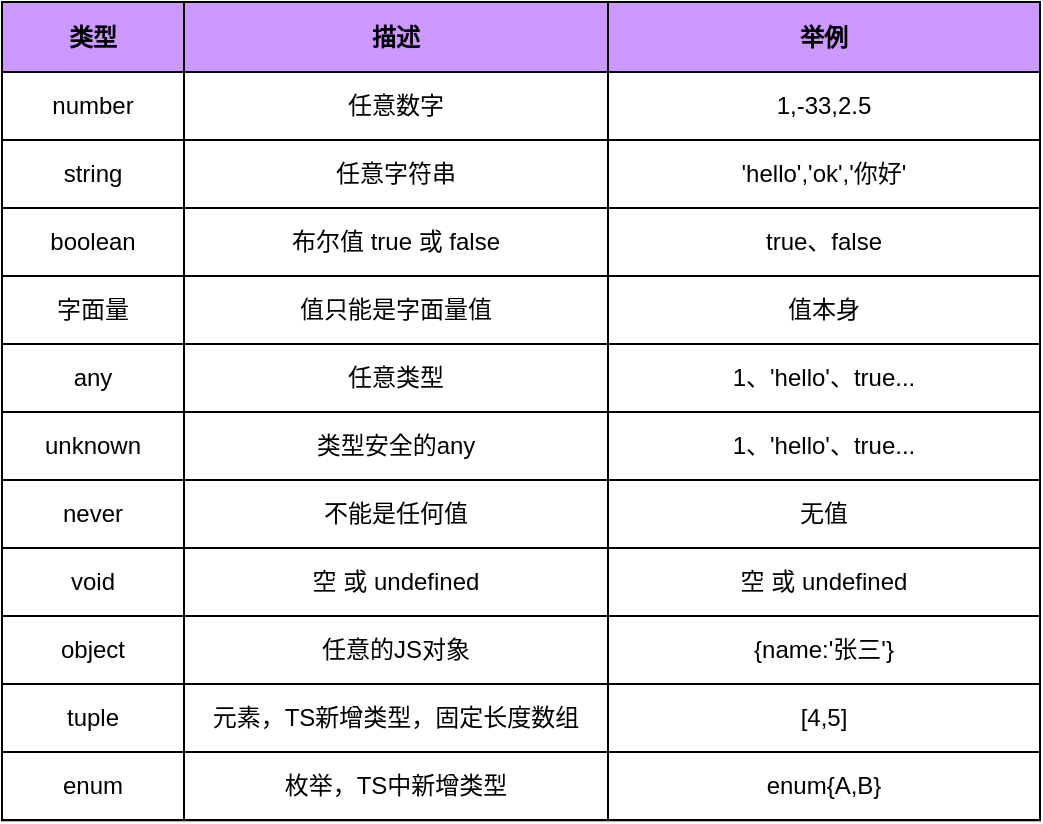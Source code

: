<mxfile version="23.0.1" type="github">
  <diagram name="第 1 页" id="SxWvQ7bKL3kUfT0Mr41N">
    <mxGraphModel dx="1050" dy="522" grid="0" gridSize="10" guides="1" tooltips="1" connect="1" arrows="1" fold="1" page="1" pageScale="1" pageWidth="1920" pageHeight="1200" math="0" shadow="0">
      <root>
        <mxCell id="0" />
        <mxCell id="1" parent="0" />
        <mxCell id="DQ7LNDflwWZlg0PSTrVs-1" value="" style="childLayout=tableLayout;recursiveResize=0;shadow=0;fillColor=none;" vertex="1" parent="1">
          <mxGeometry x="291" y="179" width="519" height="409.15" as="geometry" />
        </mxCell>
        <mxCell id="DQ7LNDflwWZlg0PSTrVs-2" value="" style="shape=tableRow;horizontal=0;startSize=0;swimlaneHead=0;swimlaneBody=0;top=0;left=0;bottom=0;right=0;dropTarget=0;collapsible=0;recursiveResize=0;expand=0;fontStyle=0;fillColor=none;strokeColor=inherit;" vertex="1" parent="DQ7LNDflwWZlg0PSTrVs-1">
          <mxGeometry width="519" height="35" as="geometry" />
        </mxCell>
        <mxCell id="DQ7LNDflwWZlg0PSTrVs-3" value="类型" style="connectable=0;recursiveResize=0;strokeColor=inherit;fillColor=#CC99FF;align=center;whiteSpace=wrap;html=1;fontStyle=1" vertex="1" parent="DQ7LNDflwWZlg0PSTrVs-2">
          <mxGeometry width="91" height="35" as="geometry">
            <mxRectangle width="91" height="35" as="alternateBounds" />
          </mxGeometry>
        </mxCell>
        <mxCell id="DQ7LNDflwWZlg0PSTrVs-4" value="描述" style="connectable=0;recursiveResize=0;strokeColor=inherit;fillColor=#CC99FF;align=center;whiteSpace=wrap;html=1;fontStyle=1" vertex="1" parent="DQ7LNDflwWZlg0PSTrVs-2">
          <mxGeometry x="91" width="212" height="35" as="geometry">
            <mxRectangle width="212" height="35" as="alternateBounds" />
          </mxGeometry>
        </mxCell>
        <mxCell id="DQ7LNDflwWZlg0PSTrVs-5" value="举例" style="connectable=0;recursiveResize=0;strokeColor=inherit;fillColor=#CC99FF;align=center;whiteSpace=wrap;html=1;fontStyle=1" vertex="1" parent="DQ7LNDflwWZlg0PSTrVs-2">
          <mxGeometry x="303" width="216" height="35" as="geometry">
            <mxRectangle width="216" height="35" as="alternateBounds" />
          </mxGeometry>
        </mxCell>
        <mxCell id="DQ7LNDflwWZlg0PSTrVs-6" style="shape=tableRow;horizontal=0;startSize=0;swimlaneHead=0;swimlaneBody=0;top=0;left=0;bottom=0;right=0;dropTarget=0;collapsible=0;recursiveResize=0;expand=0;fontStyle=0;fillColor=none;strokeColor=inherit;" vertex="1" parent="DQ7LNDflwWZlg0PSTrVs-1">
          <mxGeometry y="35" width="519" height="34" as="geometry" />
        </mxCell>
        <mxCell id="DQ7LNDflwWZlg0PSTrVs-7" value="number" style="connectable=0;recursiveResize=0;strokeColor=inherit;fillColor=none;align=center;whiteSpace=wrap;html=1;" vertex="1" parent="DQ7LNDflwWZlg0PSTrVs-6">
          <mxGeometry width="91" height="34" as="geometry">
            <mxRectangle width="91" height="34" as="alternateBounds" />
          </mxGeometry>
        </mxCell>
        <mxCell id="DQ7LNDflwWZlg0PSTrVs-8" value="任意数字" style="connectable=0;recursiveResize=0;strokeColor=inherit;fillColor=none;align=center;whiteSpace=wrap;html=1;" vertex="1" parent="DQ7LNDflwWZlg0PSTrVs-6">
          <mxGeometry x="91" width="212" height="34" as="geometry">
            <mxRectangle width="212" height="34" as="alternateBounds" />
          </mxGeometry>
        </mxCell>
        <mxCell id="DQ7LNDflwWZlg0PSTrVs-9" value="1,-33,2.5" style="connectable=0;recursiveResize=0;strokeColor=inherit;fillColor=none;align=center;whiteSpace=wrap;html=1;" vertex="1" parent="DQ7LNDflwWZlg0PSTrVs-6">
          <mxGeometry x="303" width="216" height="34" as="geometry">
            <mxRectangle width="216" height="34" as="alternateBounds" />
          </mxGeometry>
        </mxCell>
        <mxCell id="DQ7LNDflwWZlg0PSTrVs-10" style="shape=tableRow;horizontal=0;startSize=0;swimlaneHead=0;swimlaneBody=0;top=0;left=0;bottom=0;right=0;dropTarget=0;collapsible=0;recursiveResize=0;expand=0;fontStyle=0;fillColor=none;strokeColor=inherit;" vertex="1" parent="DQ7LNDflwWZlg0PSTrVs-1">
          <mxGeometry y="69" width="519" height="34" as="geometry" />
        </mxCell>
        <mxCell id="DQ7LNDflwWZlg0PSTrVs-11" value="string" style="connectable=0;recursiveResize=0;strokeColor=inherit;fillColor=none;align=center;whiteSpace=wrap;html=1;" vertex="1" parent="DQ7LNDflwWZlg0PSTrVs-10">
          <mxGeometry width="91" height="34" as="geometry">
            <mxRectangle width="91" height="34" as="alternateBounds" />
          </mxGeometry>
        </mxCell>
        <mxCell id="DQ7LNDflwWZlg0PSTrVs-12" value="任意字符串" style="connectable=0;recursiveResize=0;strokeColor=inherit;fillColor=none;align=center;whiteSpace=wrap;html=1;" vertex="1" parent="DQ7LNDflwWZlg0PSTrVs-10">
          <mxGeometry x="91" width="212" height="34" as="geometry">
            <mxRectangle width="212" height="34" as="alternateBounds" />
          </mxGeometry>
        </mxCell>
        <mxCell id="DQ7LNDflwWZlg0PSTrVs-13" value="&#39;hello&#39;,&#39;ok&#39;,&#39;你好&#39;" style="connectable=0;recursiveResize=0;strokeColor=inherit;fillColor=none;align=center;whiteSpace=wrap;html=1;" vertex="1" parent="DQ7LNDflwWZlg0PSTrVs-10">
          <mxGeometry x="303" width="216" height="34" as="geometry">
            <mxRectangle width="216" height="34" as="alternateBounds" />
          </mxGeometry>
        </mxCell>
        <mxCell id="DQ7LNDflwWZlg0PSTrVs-18" style="shape=tableRow;horizontal=0;startSize=0;swimlaneHead=0;swimlaneBody=0;top=0;left=0;bottom=0;right=0;dropTarget=0;collapsible=0;recursiveResize=0;expand=0;fontStyle=0;fillColor=none;strokeColor=inherit;" vertex="1" parent="DQ7LNDflwWZlg0PSTrVs-1">
          <mxGeometry y="103" width="519" height="34" as="geometry" />
        </mxCell>
        <mxCell id="DQ7LNDflwWZlg0PSTrVs-19" value="boolean" style="connectable=0;recursiveResize=0;strokeColor=inherit;fillColor=none;align=center;whiteSpace=wrap;html=1;" vertex="1" parent="DQ7LNDflwWZlg0PSTrVs-18">
          <mxGeometry width="91" height="34" as="geometry">
            <mxRectangle width="91" height="34" as="alternateBounds" />
          </mxGeometry>
        </mxCell>
        <mxCell id="DQ7LNDflwWZlg0PSTrVs-20" value="布尔值 true 或 false" style="connectable=0;recursiveResize=0;strokeColor=inherit;fillColor=none;align=center;whiteSpace=wrap;html=1;" vertex="1" parent="DQ7LNDflwWZlg0PSTrVs-18">
          <mxGeometry x="91" width="212" height="34" as="geometry">
            <mxRectangle width="212" height="34" as="alternateBounds" />
          </mxGeometry>
        </mxCell>
        <mxCell id="DQ7LNDflwWZlg0PSTrVs-21" value="true、false" style="connectable=0;recursiveResize=0;strokeColor=inherit;fillColor=none;align=center;whiteSpace=wrap;html=1;" vertex="1" parent="DQ7LNDflwWZlg0PSTrVs-18">
          <mxGeometry x="303" width="216" height="34" as="geometry">
            <mxRectangle width="216" height="34" as="alternateBounds" />
          </mxGeometry>
        </mxCell>
        <mxCell id="DQ7LNDflwWZlg0PSTrVs-22" style="shape=tableRow;horizontal=0;startSize=0;swimlaneHead=0;swimlaneBody=0;top=0;left=0;bottom=0;right=0;dropTarget=0;collapsible=0;recursiveResize=0;expand=0;fontStyle=0;fillColor=none;strokeColor=inherit;" vertex="1" parent="DQ7LNDflwWZlg0PSTrVs-1">
          <mxGeometry y="137" width="519" height="34" as="geometry" />
        </mxCell>
        <mxCell id="DQ7LNDflwWZlg0PSTrVs-23" value="字面量" style="connectable=0;recursiveResize=0;strokeColor=inherit;fillColor=none;align=center;whiteSpace=wrap;html=1;" vertex="1" parent="DQ7LNDflwWZlg0PSTrVs-22">
          <mxGeometry width="91" height="34" as="geometry">
            <mxRectangle width="91" height="34" as="alternateBounds" />
          </mxGeometry>
        </mxCell>
        <mxCell id="DQ7LNDflwWZlg0PSTrVs-24" value="值只能是字面量值" style="connectable=0;recursiveResize=0;strokeColor=inherit;fillColor=none;align=center;whiteSpace=wrap;html=1;" vertex="1" parent="DQ7LNDflwWZlg0PSTrVs-22">
          <mxGeometry x="91" width="212" height="34" as="geometry">
            <mxRectangle width="212" height="34" as="alternateBounds" />
          </mxGeometry>
        </mxCell>
        <mxCell id="DQ7LNDflwWZlg0PSTrVs-25" value="值本身" style="connectable=0;recursiveResize=0;strokeColor=inherit;fillColor=none;align=center;whiteSpace=wrap;html=1;" vertex="1" parent="DQ7LNDflwWZlg0PSTrVs-22">
          <mxGeometry x="303" width="216" height="34" as="geometry">
            <mxRectangle width="216" height="34" as="alternateBounds" />
          </mxGeometry>
        </mxCell>
        <mxCell id="DQ7LNDflwWZlg0PSTrVs-26" style="shape=tableRow;horizontal=0;startSize=0;swimlaneHead=0;swimlaneBody=0;top=0;left=0;bottom=0;right=0;dropTarget=0;collapsible=0;recursiveResize=0;expand=0;fontStyle=0;fillColor=none;strokeColor=inherit;" vertex="1" parent="DQ7LNDflwWZlg0PSTrVs-1">
          <mxGeometry y="171" width="519" height="34" as="geometry" />
        </mxCell>
        <mxCell id="DQ7LNDflwWZlg0PSTrVs-27" value="any" style="connectable=0;recursiveResize=0;strokeColor=inherit;fillColor=none;align=center;whiteSpace=wrap;html=1;" vertex="1" parent="DQ7LNDflwWZlg0PSTrVs-26">
          <mxGeometry width="91" height="34" as="geometry">
            <mxRectangle width="91" height="34" as="alternateBounds" />
          </mxGeometry>
        </mxCell>
        <mxCell id="DQ7LNDflwWZlg0PSTrVs-28" value="任意类型" style="connectable=0;recursiveResize=0;strokeColor=inherit;fillColor=none;align=center;whiteSpace=wrap;html=1;" vertex="1" parent="DQ7LNDflwWZlg0PSTrVs-26">
          <mxGeometry x="91" width="212" height="34" as="geometry">
            <mxRectangle width="212" height="34" as="alternateBounds" />
          </mxGeometry>
        </mxCell>
        <mxCell id="DQ7LNDflwWZlg0PSTrVs-29" value="1、&#39;hello&#39;、true..." style="connectable=0;recursiveResize=0;strokeColor=inherit;fillColor=none;align=center;whiteSpace=wrap;html=1;" vertex="1" parent="DQ7LNDflwWZlg0PSTrVs-26">
          <mxGeometry x="303" width="216" height="34" as="geometry">
            <mxRectangle width="216" height="34" as="alternateBounds" />
          </mxGeometry>
        </mxCell>
        <mxCell id="DQ7LNDflwWZlg0PSTrVs-30" style="shape=tableRow;horizontal=0;startSize=0;swimlaneHead=0;swimlaneBody=0;top=0;left=0;bottom=0;right=0;dropTarget=0;collapsible=0;recursiveResize=0;expand=0;fontStyle=0;fillColor=none;strokeColor=inherit;" vertex="1" parent="DQ7LNDflwWZlg0PSTrVs-1">
          <mxGeometry y="205" width="519" height="34" as="geometry" />
        </mxCell>
        <mxCell id="DQ7LNDflwWZlg0PSTrVs-31" value="unknown" style="connectable=0;recursiveResize=0;strokeColor=inherit;fillColor=none;align=center;whiteSpace=wrap;html=1;" vertex="1" parent="DQ7LNDflwWZlg0PSTrVs-30">
          <mxGeometry width="91" height="34" as="geometry">
            <mxRectangle width="91" height="34" as="alternateBounds" />
          </mxGeometry>
        </mxCell>
        <mxCell id="DQ7LNDflwWZlg0PSTrVs-32" value="类型安全的any" style="connectable=0;recursiveResize=0;strokeColor=inherit;fillColor=none;align=center;whiteSpace=wrap;html=1;" vertex="1" parent="DQ7LNDflwWZlg0PSTrVs-30">
          <mxGeometry x="91" width="212" height="34" as="geometry">
            <mxRectangle width="212" height="34" as="alternateBounds" />
          </mxGeometry>
        </mxCell>
        <mxCell id="DQ7LNDflwWZlg0PSTrVs-33" value="1、&#39;hello&#39;、true..." style="connectable=0;recursiveResize=0;strokeColor=inherit;fillColor=none;align=center;whiteSpace=wrap;html=1;" vertex="1" parent="DQ7LNDflwWZlg0PSTrVs-30">
          <mxGeometry x="303" width="216" height="34" as="geometry">
            <mxRectangle width="216" height="34" as="alternateBounds" />
          </mxGeometry>
        </mxCell>
        <mxCell id="DQ7LNDflwWZlg0PSTrVs-34" style="shape=tableRow;horizontal=0;startSize=0;swimlaneHead=0;swimlaneBody=0;top=0;left=0;bottom=0;right=0;dropTarget=0;collapsible=0;recursiveResize=0;expand=0;fontStyle=0;fillColor=none;strokeColor=inherit;" vertex="1" parent="DQ7LNDflwWZlg0PSTrVs-1">
          <mxGeometry y="239" width="519" height="34" as="geometry" />
        </mxCell>
        <mxCell id="DQ7LNDflwWZlg0PSTrVs-35" value="never" style="connectable=0;recursiveResize=0;strokeColor=inherit;fillColor=none;align=center;whiteSpace=wrap;html=1;" vertex="1" parent="DQ7LNDflwWZlg0PSTrVs-34">
          <mxGeometry width="91" height="34" as="geometry">
            <mxRectangle width="91" height="34" as="alternateBounds" />
          </mxGeometry>
        </mxCell>
        <mxCell id="DQ7LNDflwWZlg0PSTrVs-36" value="不能是任何值" style="connectable=0;recursiveResize=0;strokeColor=inherit;fillColor=none;align=center;whiteSpace=wrap;html=1;" vertex="1" parent="DQ7LNDflwWZlg0PSTrVs-34">
          <mxGeometry x="91" width="212" height="34" as="geometry">
            <mxRectangle width="212" height="34" as="alternateBounds" />
          </mxGeometry>
        </mxCell>
        <mxCell id="DQ7LNDflwWZlg0PSTrVs-37" value="无值" style="connectable=0;recursiveResize=0;strokeColor=inherit;fillColor=none;align=center;whiteSpace=wrap;html=1;" vertex="1" parent="DQ7LNDflwWZlg0PSTrVs-34">
          <mxGeometry x="303" width="216" height="34" as="geometry">
            <mxRectangle width="216" height="34" as="alternateBounds" />
          </mxGeometry>
        </mxCell>
        <mxCell id="DQ7LNDflwWZlg0PSTrVs-38" style="shape=tableRow;horizontal=0;startSize=0;swimlaneHead=0;swimlaneBody=0;top=0;left=0;bottom=0;right=0;dropTarget=0;collapsible=0;recursiveResize=0;expand=0;fontStyle=0;fillColor=none;strokeColor=inherit;" vertex="1" parent="DQ7LNDflwWZlg0PSTrVs-1">
          <mxGeometry y="273" width="519" height="34" as="geometry" />
        </mxCell>
        <mxCell id="DQ7LNDflwWZlg0PSTrVs-39" value="void" style="connectable=0;recursiveResize=0;strokeColor=inherit;fillColor=none;align=center;whiteSpace=wrap;html=1;" vertex="1" parent="DQ7LNDflwWZlg0PSTrVs-38">
          <mxGeometry width="91" height="34" as="geometry">
            <mxRectangle width="91" height="34" as="alternateBounds" />
          </mxGeometry>
        </mxCell>
        <mxCell id="DQ7LNDflwWZlg0PSTrVs-40" value="空 或 undefined" style="connectable=0;recursiveResize=0;strokeColor=inherit;fillColor=none;align=center;whiteSpace=wrap;html=1;" vertex="1" parent="DQ7LNDflwWZlg0PSTrVs-38">
          <mxGeometry x="91" width="212" height="34" as="geometry">
            <mxRectangle width="212" height="34" as="alternateBounds" />
          </mxGeometry>
        </mxCell>
        <mxCell id="DQ7LNDflwWZlg0PSTrVs-41" value="空 或 undefined" style="connectable=0;recursiveResize=0;strokeColor=inherit;fillColor=none;align=center;whiteSpace=wrap;html=1;" vertex="1" parent="DQ7LNDflwWZlg0PSTrVs-38">
          <mxGeometry x="303" width="216" height="34" as="geometry">
            <mxRectangle width="216" height="34" as="alternateBounds" />
          </mxGeometry>
        </mxCell>
        <mxCell id="DQ7LNDflwWZlg0PSTrVs-42" style="shape=tableRow;horizontal=0;startSize=0;swimlaneHead=0;swimlaneBody=0;top=0;left=0;bottom=0;right=0;dropTarget=0;collapsible=0;recursiveResize=0;expand=0;fontStyle=0;fillColor=none;strokeColor=inherit;" vertex="1" parent="DQ7LNDflwWZlg0PSTrVs-1">
          <mxGeometry y="307" width="519" height="34" as="geometry" />
        </mxCell>
        <mxCell id="DQ7LNDflwWZlg0PSTrVs-43" value="object" style="connectable=0;recursiveResize=0;strokeColor=inherit;fillColor=none;align=center;whiteSpace=wrap;html=1;" vertex="1" parent="DQ7LNDflwWZlg0PSTrVs-42">
          <mxGeometry width="91" height="34" as="geometry">
            <mxRectangle width="91" height="34" as="alternateBounds" />
          </mxGeometry>
        </mxCell>
        <mxCell id="DQ7LNDflwWZlg0PSTrVs-44" value="任意的JS对象" style="connectable=0;recursiveResize=0;strokeColor=inherit;fillColor=none;align=center;whiteSpace=wrap;html=1;" vertex="1" parent="DQ7LNDflwWZlg0PSTrVs-42">
          <mxGeometry x="91" width="212" height="34" as="geometry">
            <mxRectangle width="212" height="34" as="alternateBounds" />
          </mxGeometry>
        </mxCell>
        <mxCell id="DQ7LNDflwWZlg0PSTrVs-45" value="{name:&#39;张三&#39;}" style="connectable=0;recursiveResize=0;strokeColor=inherit;fillColor=none;align=center;whiteSpace=wrap;html=1;" vertex="1" parent="DQ7LNDflwWZlg0PSTrVs-42">
          <mxGeometry x="303" width="216" height="34" as="geometry">
            <mxRectangle width="216" height="34" as="alternateBounds" />
          </mxGeometry>
        </mxCell>
        <mxCell id="DQ7LNDflwWZlg0PSTrVs-46" style="shape=tableRow;horizontal=0;startSize=0;swimlaneHead=0;swimlaneBody=0;top=0;left=0;bottom=0;right=0;dropTarget=0;collapsible=0;recursiveResize=0;expand=0;fontStyle=0;fillColor=none;strokeColor=inherit;" vertex="1" parent="DQ7LNDflwWZlg0PSTrVs-1">
          <mxGeometry y="341" width="519" height="34" as="geometry" />
        </mxCell>
        <mxCell id="DQ7LNDflwWZlg0PSTrVs-47" value="&lt;div&gt;tuple&lt;/div&gt;" style="connectable=0;recursiveResize=0;strokeColor=inherit;fillColor=none;align=center;whiteSpace=wrap;html=1;" vertex="1" parent="DQ7LNDflwWZlg0PSTrVs-46">
          <mxGeometry width="91" height="34" as="geometry">
            <mxRectangle width="91" height="34" as="alternateBounds" />
          </mxGeometry>
        </mxCell>
        <mxCell id="DQ7LNDflwWZlg0PSTrVs-48" value="元素，TS新增类型，固定长度数组" style="connectable=0;recursiveResize=0;strokeColor=inherit;fillColor=none;align=center;whiteSpace=wrap;html=1;" vertex="1" parent="DQ7LNDflwWZlg0PSTrVs-46">
          <mxGeometry x="91" width="212" height="34" as="geometry">
            <mxRectangle width="212" height="34" as="alternateBounds" />
          </mxGeometry>
        </mxCell>
        <mxCell id="DQ7LNDflwWZlg0PSTrVs-49" value="[4,5]" style="connectable=0;recursiveResize=0;strokeColor=inherit;fillColor=none;align=center;whiteSpace=wrap;html=1;" vertex="1" parent="DQ7LNDflwWZlg0PSTrVs-46">
          <mxGeometry x="303" width="216" height="34" as="geometry">
            <mxRectangle width="216" height="34" as="alternateBounds" />
          </mxGeometry>
        </mxCell>
        <mxCell id="DQ7LNDflwWZlg0PSTrVs-50" style="shape=tableRow;horizontal=0;startSize=0;swimlaneHead=0;swimlaneBody=0;top=0;left=0;bottom=0;right=0;dropTarget=0;collapsible=0;recursiveResize=0;expand=0;fontStyle=0;fillColor=none;strokeColor=inherit;" vertex="1" parent="DQ7LNDflwWZlg0PSTrVs-1">
          <mxGeometry y="375" width="519" height="34" as="geometry" />
        </mxCell>
        <mxCell id="DQ7LNDflwWZlg0PSTrVs-51" value="&lt;div&gt;enum&lt;/div&gt;" style="connectable=0;recursiveResize=0;strokeColor=inherit;fillColor=none;align=center;whiteSpace=wrap;html=1;" vertex="1" parent="DQ7LNDflwWZlg0PSTrVs-50">
          <mxGeometry width="91" height="34" as="geometry">
            <mxRectangle width="91" height="34" as="alternateBounds" />
          </mxGeometry>
        </mxCell>
        <mxCell id="DQ7LNDflwWZlg0PSTrVs-52" value="枚举，TS中新增类型" style="connectable=0;recursiveResize=0;strokeColor=inherit;fillColor=none;align=center;whiteSpace=wrap;html=1;" vertex="1" parent="DQ7LNDflwWZlg0PSTrVs-50">
          <mxGeometry x="91" width="212" height="34" as="geometry">
            <mxRectangle width="212" height="34" as="alternateBounds" />
          </mxGeometry>
        </mxCell>
        <mxCell id="DQ7LNDflwWZlg0PSTrVs-53" value="enum{A,B}" style="connectable=0;recursiveResize=0;strokeColor=inherit;fillColor=none;align=center;whiteSpace=wrap;html=1;" vertex="1" parent="DQ7LNDflwWZlg0PSTrVs-50">
          <mxGeometry x="303" width="216" height="34" as="geometry">
            <mxRectangle width="216" height="34" as="alternateBounds" />
          </mxGeometry>
        </mxCell>
      </root>
    </mxGraphModel>
  </diagram>
</mxfile>

